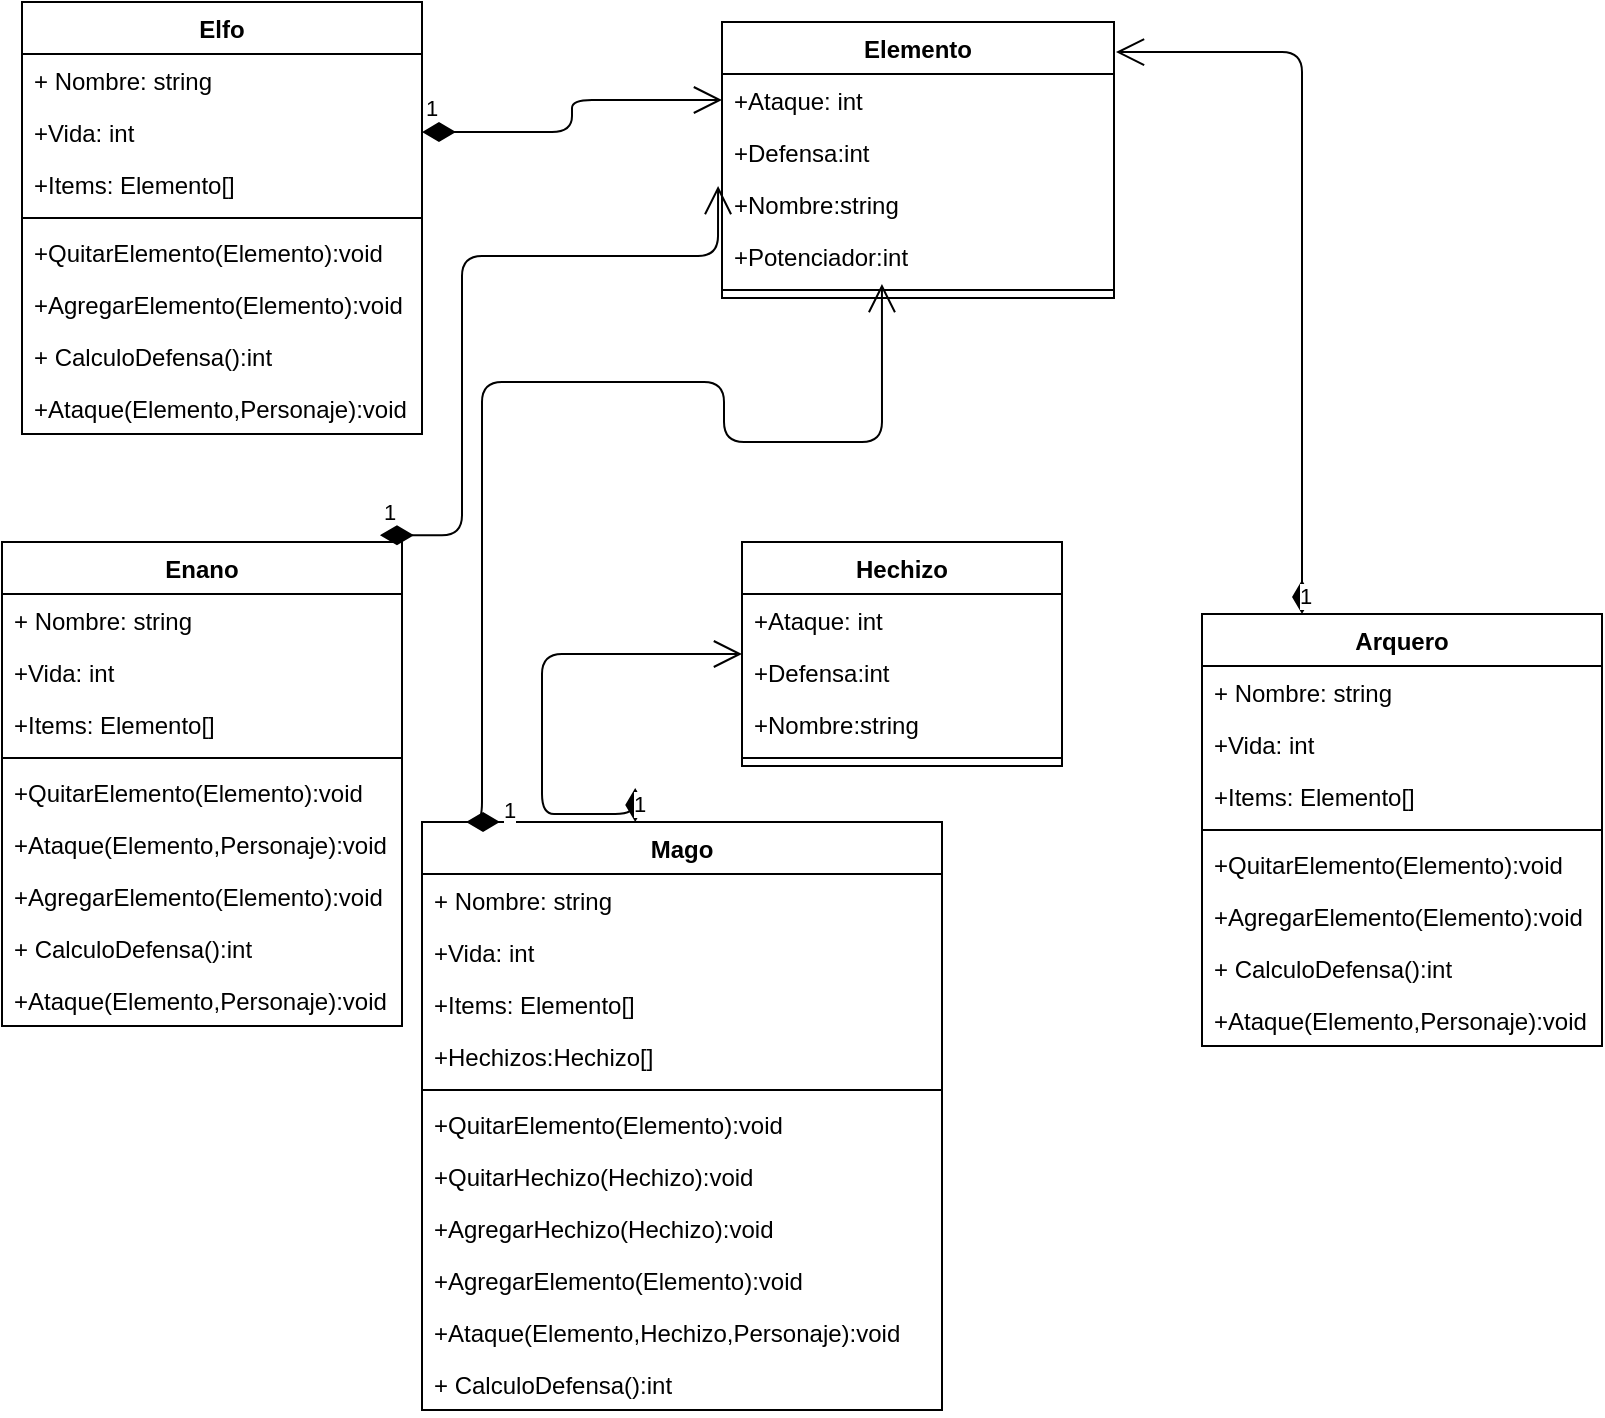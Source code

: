 <mxfile version="15.0.5" type="device"><diagram id="lo3WIzqJGKUH2gjO6xuY" name="Page-1"><mxGraphModel dx="868" dy="450" grid="1" gridSize="10" guides="1" tooltips="1" connect="1" arrows="1" fold="1" page="1" pageScale="1" pageWidth="827" pageHeight="1169" math="0" shadow="0"><root><mxCell id="0"/><mxCell id="1" parent="0"/><mxCell id="ncEQdIvGAfXgVV2OeUac-17" value="Elfo" style="swimlane;fontStyle=1;align=center;verticalAlign=top;childLayout=stackLayout;horizontal=1;startSize=26;horizontalStack=0;resizeParent=1;resizeParentMax=0;resizeLast=0;collapsible=1;marginBottom=0;" vertex="1" parent="1"><mxGeometry x="10" y="10" width="200" height="216" as="geometry"/></mxCell><mxCell id="ncEQdIvGAfXgVV2OeUac-39" value="+ Nombre: string" style="text;strokeColor=none;fillColor=none;align=left;verticalAlign=top;spacingLeft=4;spacingRight=4;overflow=hidden;rotatable=0;points=[[0,0.5],[1,0.5]];portConstraint=eastwest;" vertex="1" parent="ncEQdIvGAfXgVV2OeUac-17"><mxGeometry y="26" width="200" height="26" as="geometry"/></mxCell><mxCell id="ncEQdIvGAfXgVV2OeUac-40" value="+Vida: int" style="text;strokeColor=none;fillColor=none;align=left;verticalAlign=top;spacingLeft=4;spacingRight=4;overflow=hidden;rotatable=0;points=[[0,0.5],[1,0.5]];portConstraint=eastwest;" vertex="1" parent="ncEQdIvGAfXgVV2OeUac-17"><mxGeometry y="52" width="200" height="26" as="geometry"/></mxCell><mxCell id="ncEQdIvGAfXgVV2OeUac-42" value="+Items: Elemento[]" style="text;strokeColor=none;fillColor=none;align=left;verticalAlign=top;spacingLeft=4;spacingRight=4;overflow=hidden;rotatable=0;points=[[0,0.5],[1,0.5]];portConstraint=eastwest;" vertex="1" parent="ncEQdIvGAfXgVV2OeUac-17"><mxGeometry y="78" width="200" height="26" as="geometry"/></mxCell><mxCell id="ncEQdIvGAfXgVV2OeUac-19" value="" style="line;strokeWidth=1;fillColor=none;align=left;verticalAlign=middle;spacingTop=-1;spacingLeft=3;spacingRight=3;rotatable=0;labelPosition=right;points=[];portConstraint=eastwest;" vertex="1" parent="ncEQdIvGAfXgVV2OeUac-17"><mxGeometry y="104" width="200" height="8" as="geometry"/></mxCell><mxCell id="ncEQdIvGAfXgVV2OeUac-20" value="+QuitarElemento(Elemento):void" style="text;strokeColor=none;fillColor=none;align=left;verticalAlign=top;spacingLeft=4;spacingRight=4;overflow=hidden;rotatable=0;points=[[0,0.5],[1,0.5]];portConstraint=eastwest;" vertex="1" parent="ncEQdIvGAfXgVV2OeUac-17"><mxGeometry y="112" width="200" height="26" as="geometry"/></mxCell><mxCell id="ncEQdIvGAfXgVV2OeUac-38" value="+AgregarElemento(Elemento):void" style="text;strokeColor=none;fillColor=none;align=left;verticalAlign=top;spacingLeft=4;spacingRight=4;overflow=hidden;rotatable=0;points=[[0,0.5],[1,0.5]];portConstraint=eastwest;" vertex="1" parent="ncEQdIvGAfXgVV2OeUac-17"><mxGeometry y="138" width="200" height="26" as="geometry"/></mxCell><mxCell id="ncEQdIvGAfXgVV2OeUac-53" value="+ CalculoDefensa():int" style="text;strokeColor=none;fillColor=none;align=left;verticalAlign=top;spacingLeft=4;spacingRight=4;overflow=hidden;rotatable=0;points=[[0,0.5],[1,0.5]];portConstraint=eastwest;" vertex="1" parent="ncEQdIvGAfXgVV2OeUac-17"><mxGeometry y="164" width="200" height="26" as="geometry"/></mxCell><mxCell id="ncEQdIvGAfXgVV2OeUac-55" value="+Ataque(Elemento,Personaje):void" style="text;strokeColor=none;fillColor=none;align=left;verticalAlign=top;spacingLeft=4;spacingRight=4;overflow=hidden;rotatable=0;points=[[0,0.5],[1,0.5]];portConstraint=eastwest;" vertex="1" parent="ncEQdIvGAfXgVV2OeUac-17"><mxGeometry y="190" width="200" height="26" as="geometry"/></mxCell><mxCell id="ncEQdIvGAfXgVV2OeUac-29" value="Elemento" style="swimlane;fontStyle=1;align=center;verticalAlign=top;childLayout=stackLayout;horizontal=1;startSize=26;horizontalStack=0;resizeParent=1;resizeParentMax=0;resizeLast=0;collapsible=1;marginBottom=0;" vertex="1" parent="1"><mxGeometry x="360" y="20" width="196" height="138" as="geometry"/></mxCell><mxCell id="ncEQdIvGAfXgVV2OeUac-30" value="+Ataque: int " style="text;strokeColor=none;fillColor=none;align=left;verticalAlign=top;spacingLeft=4;spacingRight=4;overflow=hidden;rotatable=0;points=[[0,0.5],[1,0.5]];portConstraint=eastwest;" vertex="1" parent="ncEQdIvGAfXgVV2OeUac-29"><mxGeometry y="26" width="196" height="26" as="geometry"/></mxCell><mxCell id="ncEQdIvGAfXgVV2OeUac-43" value="+Defensa:int" style="text;strokeColor=none;fillColor=none;align=left;verticalAlign=top;spacingLeft=4;spacingRight=4;overflow=hidden;rotatable=0;points=[[0,0.5],[1,0.5]];portConstraint=eastwest;" vertex="1" parent="ncEQdIvGAfXgVV2OeUac-29"><mxGeometry y="52" width="196" height="26" as="geometry"/></mxCell><mxCell id="ncEQdIvGAfXgVV2OeUac-45" value="+Nombre:string" style="text;strokeColor=none;fillColor=none;align=left;verticalAlign=top;spacingLeft=4;spacingRight=4;overflow=hidden;rotatable=0;points=[[0,0.5],[1,0.5]];portConstraint=eastwest;" vertex="1" parent="ncEQdIvGAfXgVV2OeUac-29"><mxGeometry y="78" width="196" height="26" as="geometry"/></mxCell><mxCell id="ncEQdIvGAfXgVV2OeUac-96" value="+Potenciador:int" style="text;strokeColor=none;fillColor=none;align=left;verticalAlign=top;spacingLeft=4;spacingRight=4;overflow=hidden;rotatable=0;points=[[0,0.5],[1,0.5]];portConstraint=eastwest;" vertex="1" parent="ncEQdIvGAfXgVV2OeUac-29"><mxGeometry y="104" width="196" height="26" as="geometry"/></mxCell><mxCell id="ncEQdIvGAfXgVV2OeUac-31" value="" style="line;strokeWidth=1;fillColor=none;align=left;verticalAlign=middle;spacingTop=-1;spacingLeft=3;spacingRight=3;rotatable=0;labelPosition=right;points=[];portConstraint=eastwest;" vertex="1" parent="ncEQdIvGAfXgVV2OeUac-29"><mxGeometry y="130" width="196" height="8" as="geometry"/></mxCell><mxCell id="ncEQdIvGAfXgVV2OeUac-36" value="1" style="endArrow=open;html=1;endSize=12;startArrow=diamondThin;startSize=14;startFill=1;edgeStyle=orthogonalEdgeStyle;align=left;verticalAlign=bottom;entryX=0;entryY=0.5;entryDx=0;entryDy=0;exitX=1;exitY=0.5;exitDx=0;exitDy=0;" edge="1" parent="1" source="ncEQdIvGAfXgVV2OeUac-40" target="ncEQdIvGAfXgVV2OeUac-30"><mxGeometry x="-1" y="3" relative="1" as="geometry"><mxPoint x="200" y="83" as="sourcePoint"/><mxPoint x="490" y="230" as="targetPoint"/></mxGeometry></mxCell><mxCell id="ncEQdIvGAfXgVV2OeUac-46" value="Hechizo" style="swimlane;fontStyle=1;align=center;verticalAlign=top;childLayout=stackLayout;horizontal=1;startSize=26;horizontalStack=0;resizeParent=1;resizeParentMax=0;resizeLast=0;collapsible=1;marginBottom=0;" vertex="1" parent="1"><mxGeometry x="370" y="280" width="160" height="112" as="geometry"/></mxCell><mxCell id="ncEQdIvGAfXgVV2OeUac-47" value="+Ataque: int " style="text;strokeColor=none;fillColor=none;align=left;verticalAlign=top;spacingLeft=4;spacingRight=4;overflow=hidden;rotatable=0;points=[[0,0.5],[1,0.5]];portConstraint=eastwest;" vertex="1" parent="ncEQdIvGAfXgVV2OeUac-46"><mxGeometry y="26" width="160" height="26" as="geometry"/></mxCell><mxCell id="ncEQdIvGAfXgVV2OeUac-48" value="+Defensa:int" style="text;strokeColor=none;fillColor=none;align=left;verticalAlign=top;spacingLeft=4;spacingRight=4;overflow=hidden;rotatable=0;points=[[0,0.5],[1,0.5]];portConstraint=eastwest;" vertex="1" parent="ncEQdIvGAfXgVV2OeUac-46"><mxGeometry y="52" width="160" height="26" as="geometry"/></mxCell><mxCell id="ncEQdIvGAfXgVV2OeUac-49" value="+Nombre:string" style="text;strokeColor=none;fillColor=none;align=left;verticalAlign=top;spacingLeft=4;spacingRight=4;overflow=hidden;rotatable=0;points=[[0,0.5],[1,0.5]];portConstraint=eastwest;" vertex="1" parent="ncEQdIvGAfXgVV2OeUac-46"><mxGeometry y="78" width="160" height="26" as="geometry"/></mxCell><mxCell id="ncEQdIvGAfXgVV2OeUac-51" value="" style="line;strokeWidth=1;fillColor=none;align=left;verticalAlign=middle;spacingTop=-1;spacingLeft=3;spacingRight=3;rotatable=0;labelPosition=right;points=[];portConstraint=eastwest;" vertex="1" parent="ncEQdIvGAfXgVV2OeUac-46"><mxGeometry y="104" width="160" height="8" as="geometry"/></mxCell><mxCell id="ncEQdIvGAfXgVV2OeUac-57" value="Mago" style="swimlane;fontStyle=1;align=center;verticalAlign=top;childLayout=stackLayout;horizontal=1;startSize=26;horizontalStack=0;resizeParent=1;resizeParentMax=0;resizeLast=0;collapsible=1;marginBottom=0;" vertex="1" parent="1"><mxGeometry x="210" y="420" width="260" height="294" as="geometry"/></mxCell><mxCell id="ncEQdIvGAfXgVV2OeUac-58" value="+ Nombre: string" style="text;strokeColor=none;fillColor=none;align=left;verticalAlign=top;spacingLeft=4;spacingRight=4;overflow=hidden;rotatable=0;points=[[0,0.5],[1,0.5]];portConstraint=eastwest;" vertex="1" parent="ncEQdIvGAfXgVV2OeUac-57"><mxGeometry y="26" width="260" height="26" as="geometry"/></mxCell><mxCell id="ncEQdIvGAfXgVV2OeUac-59" value="+Vida: int" style="text;strokeColor=none;fillColor=none;align=left;verticalAlign=top;spacingLeft=4;spacingRight=4;overflow=hidden;rotatable=0;points=[[0,0.5],[1,0.5]];portConstraint=eastwest;" vertex="1" parent="ncEQdIvGAfXgVV2OeUac-57"><mxGeometry y="52" width="260" height="26" as="geometry"/></mxCell><mxCell id="ncEQdIvGAfXgVV2OeUac-60" value="+Items: Elemento[]" style="text;strokeColor=none;fillColor=none;align=left;verticalAlign=top;spacingLeft=4;spacingRight=4;overflow=hidden;rotatable=0;points=[[0,0.5],[1,0.5]];portConstraint=eastwest;" vertex="1" parent="ncEQdIvGAfXgVV2OeUac-57"><mxGeometry y="78" width="260" height="26" as="geometry"/></mxCell><mxCell id="ncEQdIvGAfXgVV2OeUac-90" value="+Hechizos:Hechizo[]" style="text;strokeColor=none;fillColor=none;align=left;verticalAlign=top;spacingLeft=4;spacingRight=4;overflow=hidden;rotatable=0;points=[[0,0.5],[1,0.5]];portConstraint=eastwest;" vertex="1" parent="ncEQdIvGAfXgVV2OeUac-57"><mxGeometry y="104" width="260" height="26" as="geometry"/></mxCell><mxCell id="ncEQdIvGAfXgVV2OeUac-62" value="" style="line;strokeWidth=1;fillColor=none;align=left;verticalAlign=middle;spacingTop=-1;spacingLeft=3;spacingRight=3;rotatable=0;labelPosition=right;points=[];portConstraint=eastwest;" vertex="1" parent="ncEQdIvGAfXgVV2OeUac-57"><mxGeometry y="130" width="260" height="8" as="geometry"/></mxCell><mxCell id="ncEQdIvGAfXgVV2OeUac-63" value="+QuitarElemento(Elemento):void" style="text;strokeColor=none;fillColor=none;align=left;verticalAlign=top;spacingLeft=4;spacingRight=4;overflow=hidden;rotatable=0;points=[[0,0.5],[1,0.5]];portConstraint=eastwest;" vertex="1" parent="ncEQdIvGAfXgVV2OeUac-57"><mxGeometry y="138" width="260" height="26" as="geometry"/></mxCell><mxCell id="ncEQdIvGAfXgVV2OeUac-93" value="+QuitarHechizo(Hechizo):void" style="text;strokeColor=none;fillColor=none;align=left;verticalAlign=top;spacingLeft=4;spacingRight=4;overflow=hidden;rotatable=0;points=[[0,0.5],[1,0.5]];portConstraint=eastwest;" vertex="1" parent="ncEQdIvGAfXgVV2OeUac-57"><mxGeometry y="164" width="260" height="26" as="geometry"/></mxCell><mxCell id="ncEQdIvGAfXgVV2OeUac-92" value="+AgregarHechizo(Hechizo):void" style="text;strokeColor=none;fillColor=none;align=left;verticalAlign=top;spacingLeft=4;spacingRight=4;overflow=hidden;rotatable=0;points=[[0,0.5],[1,0.5]];portConstraint=eastwest;" vertex="1" parent="ncEQdIvGAfXgVV2OeUac-57"><mxGeometry y="190" width="260" height="26" as="geometry"/></mxCell><mxCell id="ncEQdIvGAfXgVV2OeUac-64" value="+AgregarElemento(Elemento):void" style="text;strokeColor=none;fillColor=none;align=left;verticalAlign=top;spacingLeft=4;spacingRight=4;overflow=hidden;rotatable=0;points=[[0,0.5],[1,0.5]];portConstraint=eastwest;" vertex="1" parent="ncEQdIvGAfXgVV2OeUac-57"><mxGeometry y="216" width="260" height="26" as="geometry"/></mxCell><mxCell id="ncEQdIvGAfXgVV2OeUac-95" value="+Ataque(Elemento,Hechizo,Personaje):void" style="text;strokeColor=none;fillColor=none;align=left;verticalAlign=top;spacingLeft=4;spacingRight=4;overflow=hidden;rotatable=0;points=[[0,0.5],[1,0.5]];portConstraint=eastwest;" vertex="1" parent="ncEQdIvGAfXgVV2OeUac-57"><mxGeometry y="242" width="260" height="26" as="geometry"/></mxCell><mxCell id="ncEQdIvGAfXgVV2OeUac-65" value="+ CalculoDefensa():int" style="text;strokeColor=none;fillColor=none;align=left;verticalAlign=top;spacingLeft=4;spacingRight=4;overflow=hidden;rotatable=0;points=[[0,0.5],[1,0.5]];portConstraint=eastwest;" vertex="1" parent="ncEQdIvGAfXgVV2OeUac-57"><mxGeometry y="268" width="260" height="26" as="geometry"/></mxCell><mxCell id="ncEQdIvGAfXgVV2OeUac-67" value="Arquero" style="swimlane;fontStyle=1;align=center;verticalAlign=top;childLayout=stackLayout;horizontal=1;startSize=26;horizontalStack=0;resizeParent=1;resizeParentMax=0;resizeLast=0;collapsible=1;marginBottom=0;" vertex="1" parent="1"><mxGeometry x="600" y="316" width="200" height="216" as="geometry"/></mxCell><mxCell id="ncEQdIvGAfXgVV2OeUac-68" value="+ Nombre: string" style="text;strokeColor=none;fillColor=none;align=left;verticalAlign=top;spacingLeft=4;spacingRight=4;overflow=hidden;rotatable=0;points=[[0,0.5],[1,0.5]];portConstraint=eastwest;" vertex="1" parent="ncEQdIvGAfXgVV2OeUac-67"><mxGeometry y="26" width="200" height="26" as="geometry"/></mxCell><mxCell id="ncEQdIvGAfXgVV2OeUac-69" value="+Vida: int" style="text;strokeColor=none;fillColor=none;align=left;verticalAlign=top;spacingLeft=4;spacingRight=4;overflow=hidden;rotatable=0;points=[[0,0.5],[1,0.5]];portConstraint=eastwest;" vertex="1" parent="ncEQdIvGAfXgVV2OeUac-67"><mxGeometry y="52" width="200" height="26" as="geometry"/></mxCell><mxCell id="ncEQdIvGAfXgVV2OeUac-70" value="+Items: Elemento[]" style="text;strokeColor=none;fillColor=none;align=left;verticalAlign=top;spacingLeft=4;spacingRight=4;overflow=hidden;rotatable=0;points=[[0,0.5],[1,0.5]];portConstraint=eastwest;" vertex="1" parent="ncEQdIvGAfXgVV2OeUac-67"><mxGeometry y="78" width="200" height="26" as="geometry"/></mxCell><mxCell id="ncEQdIvGAfXgVV2OeUac-72" value="" style="line;strokeWidth=1;fillColor=none;align=left;verticalAlign=middle;spacingTop=-1;spacingLeft=3;spacingRight=3;rotatable=0;labelPosition=right;points=[];portConstraint=eastwest;" vertex="1" parent="ncEQdIvGAfXgVV2OeUac-67"><mxGeometry y="104" width="200" height="8" as="geometry"/></mxCell><mxCell id="ncEQdIvGAfXgVV2OeUac-73" value="+QuitarElemento(Elemento):void" style="text;strokeColor=none;fillColor=none;align=left;verticalAlign=top;spacingLeft=4;spacingRight=4;overflow=hidden;rotatable=0;points=[[0,0.5],[1,0.5]];portConstraint=eastwest;" vertex="1" parent="ncEQdIvGAfXgVV2OeUac-67"><mxGeometry y="112" width="200" height="26" as="geometry"/></mxCell><mxCell id="ncEQdIvGAfXgVV2OeUac-74" value="+AgregarElemento(Elemento):void" style="text;strokeColor=none;fillColor=none;align=left;verticalAlign=top;spacingLeft=4;spacingRight=4;overflow=hidden;rotatable=0;points=[[0,0.5],[1,0.5]];portConstraint=eastwest;" vertex="1" parent="ncEQdIvGAfXgVV2OeUac-67"><mxGeometry y="138" width="200" height="26" as="geometry"/></mxCell><mxCell id="ncEQdIvGAfXgVV2OeUac-75" value="+ CalculoDefensa():int" style="text;strokeColor=none;fillColor=none;align=left;verticalAlign=top;spacingLeft=4;spacingRight=4;overflow=hidden;rotatable=0;points=[[0,0.5],[1,0.5]];portConstraint=eastwest;" vertex="1" parent="ncEQdIvGAfXgVV2OeUac-67"><mxGeometry y="164" width="200" height="26" as="geometry"/></mxCell><mxCell id="ncEQdIvGAfXgVV2OeUac-76" value="+Ataque(Elemento,Personaje):void" style="text;strokeColor=none;fillColor=none;align=left;verticalAlign=top;spacingLeft=4;spacingRight=4;overflow=hidden;rotatable=0;points=[[0,0.5],[1,0.5]];portConstraint=eastwest;" vertex="1" parent="ncEQdIvGAfXgVV2OeUac-67"><mxGeometry y="190" width="200" height="26" as="geometry"/></mxCell><mxCell id="ncEQdIvGAfXgVV2OeUac-77" value="Enano" style="swimlane;fontStyle=1;align=center;verticalAlign=top;childLayout=stackLayout;horizontal=1;startSize=26;horizontalStack=0;resizeParent=1;resizeParentMax=0;resizeLast=0;collapsible=1;marginBottom=0;" vertex="1" parent="1"><mxGeometry y="280" width="200" height="242" as="geometry"/></mxCell><mxCell id="ncEQdIvGAfXgVV2OeUac-78" value="+ Nombre: string" style="text;strokeColor=none;fillColor=none;align=left;verticalAlign=top;spacingLeft=4;spacingRight=4;overflow=hidden;rotatable=0;points=[[0,0.5],[1,0.5]];portConstraint=eastwest;" vertex="1" parent="ncEQdIvGAfXgVV2OeUac-77"><mxGeometry y="26" width="200" height="26" as="geometry"/></mxCell><mxCell id="ncEQdIvGAfXgVV2OeUac-79" value="+Vida: int" style="text;strokeColor=none;fillColor=none;align=left;verticalAlign=top;spacingLeft=4;spacingRight=4;overflow=hidden;rotatable=0;points=[[0,0.5],[1,0.5]];portConstraint=eastwest;" vertex="1" parent="ncEQdIvGAfXgVV2OeUac-77"><mxGeometry y="52" width="200" height="26" as="geometry"/></mxCell><mxCell id="ncEQdIvGAfXgVV2OeUac-80" value="+Items: Elemento[]" style="text;strokeColor=none;fillColor=none;align=left;verticalAlign=top;spacingLeft=4;spacingRight=4;overflow=hidden;rotatable=0;points=[[0,0.5],[1,0.5]];portConstraint=eastwest;" vertex="1" parent="ncEQdIvGAfXgVV2OeUac-77"><mxGeometry y="78" width="200" height="26" as="geometry"/></mxCell><mxCell id="ncEQdIvGAfXgVV2OeUac-82" value="" style="line;strokeWidth=1;fillColor=none;align=left;verticalAlign=middle;spacingTop=-1;spacingLeft=3;spacingRight=3;rotatable=0;labelPosition=right;points=[];portConstraint=eastwest;" vertex="1" parent="ncEQdIvGAfXgVV2OeUac-77"><mxGeometry y="104" width="200" height="8" as="geometry"/></mxCell><mxCell id="ncEQdIvGAfXgVV2OeUac-83" value="+QuitarElemento(Elemento):void" style="text;strokeColor=none;fillColor=none;align=left;verticalAlign=top;spacingLeft=4;spacingRight=4;overflow=hidden;rotatable=0;points=[[0,0.5],[1,0.5]];portConstraint=eastwest;" vertex="1" parent="ncEQdIvGAfXgVV2OeUac-77"><mxGeometry y="112" width="200" height="26" as="geometry"/></mxCell><mxCell id="ncEQdIvGAfXgVV2OeUac-94" value="+Ataque(Elemento,Personaje):void" style="text;strokeColor=none;fillColor=none;align=left;verticalAlign=top;spacingLeft=4;spacingRight=4;overflow=hidden;rotatable=0;points=[[0,0.5],[1,0.5]];portConstraint=eastwest;" vertex="1" parent="ncEQdIvGAfXgVV2OeUac-77"><mxGeometry y="138" width="200" height="26" as="geometry"/></mxCell><mxCell id="ncEQdIvGAfXgVV2OeUac-84" value="+AgregarElemento(Elemento):void" style="text;strokeColor=none;fillColor=none;align=left;verticalAlign=top;spacingLeft=4;spacingRight=4;overflow=hidden;rotatable=0;points=[[0,0.5],[1,0.5]];portConstraint=eastwest;" vertex="1" parent="ncEQdIvGAfXgVV2OeUac-77"><mxGeometry y="164" width="200" height="26" as="geometry"/></mxCell><mxCell id="ncEQdIvGAfXgVV2OeUac-85" value="+ CalculoDefensa():int" style="text;strokeColor=none;fillColor=none;align=left;verticalAlign=top;spacingLeft=4;spacingRight=4;overflow=hidden;rotatable=0;points=[[0,0.5],[1,0.5]];portConstraint=eastwest;" vertex="1" parent="ncEQdIvGAfXgVV2OeUac-77"><mxGeometry y="190" width="200" height="26" as="geometry"/></mxCell><mxCell id="ncEQdIvGAfXgVV2OeUac-86" value="+Ataque(Elemento,Personaje):void" style="text;strokeColor=none;fillColor=none;align=left;verticalAlign=top;spacingLeft=4;spacingRight=4;overflow=hidden;rotatable=0;points=[[0,0.5],[1,0.5]];portConstraint=eastwest;" vertex="1" parent="ncEQdIvGAfXgVV2OeUac-77"><mxGeometry y="216" width="200" height="26" as="geometry"/></mxCell><mxCell id="ncEQdIvGAfXgVV2OeUac-87" value="1" style="endArrow=open;html=1;endSize=12;startArrow=diamondThin;startSize=14;startFill=1;edgeStyle=orthogonalEdgeStyle;align=left;verticalAlign=bottom;entryX=-0.01;entryY=0.154;entryDx=0;entryDy=0;exitX=0.945;exitY=-0.014;exitDx=0;exitDy=0;exitPerimeter=0;entryPerimeter=0;" edge="1" parent="1" source="ncEQdIvGAfXgVV2OeUac-77" target="ncEQdIvGAfXgVV2OeUac-45"><mxGeometry x="-1" y="3" relative="1" as="geometry"><mxPoint x="220" y="260" as="sourcePoint"/><mxPoint x="360" y="137" as="targetPoint"/><Array as="points"><mxPoint x="230" y="277"/><mxPoint x="230" y="137"/><mxPoint x="358" y="137"/></Array></mxGeometry></mxCell><mxCell id="ncEQdIvGAfXgVV2OeUac-88" value="1" style="endArrow=open;html=1;endSize=12;startArrow=diamondThin;startSize=14;startFill=1;edgeStyle=orthogonalEdgeStyle;align=left;verticalAlign=bottom;exitX=0.15;exitY=0;exitDx=0;exitDy=0;exitPerimeter=0;entryX=0.408;entryY=0.125;entryDx=0;entryDy=0;entryPerimeter=0;" edge="1" parent="1" source="ncEQdIvGAfXgVV2OeUac-57" target="ncEQdIvGAfXgVV2OeUac-31"><mxGeometry x="-1" y="3" relative="1" as="geometry"><mxPoint x="260" y="270" as="sourcePoint"/><mxPoint x="440" y="140" as="targetPoint"/><Array as="points"><mxPoint x="240" y="200"/><mxPoint x="361" y="200"/><mxPoint x="361" y="230"/><mxPoint x="440" y="230"/></Array></mxGeometry></mxCell><mxCell id="ncEQdIvGAfXgVV2OeUac-89" value="1" style="endArrow=open;html=1;endSize=12;startArrow=diamondThin;startSize=14;startFill=1;edgeStyle=orthogonalEdgeStyle;align=left;verticalAlign=bottom;entryX=1.005;entryY=0.109;entryDx=0;entryDy=0;entryPerimeter=0;exitX=0.25;exitY=0;exitDx=0;exitDy=0;" edge="1" parent="1" source="ncEQdIvGAfXgVV2OeUac-67" target="ncEQdIvGAfXgVV2OeUac-29"><mxGeometry x="-1" y="3" relative="1" as="geometry"><mxPoint x="480" y="280" as="sourcePoint"/><mxPoint x="553.06" y="129.998" as="targetPoint"/></mxGeometry></mxCell><mxCell id="ncEQdIvGAfXgVV2OeUac-91" value="1" style="endArrow=open;html=1;endSize=12;startArrow=diamondThin;startSize=14;startFill=1;edgeStyle=orthogonalEdgeStyle;align=left;verticalAlign=bottom;exitX=0.41;exitY=0;exitDx=0;exitDy=0;exitPerimeter=0;" edge="1" parent="1" source="ncEQdIvGAfXgVV2OeUac-57" target="ncEQdIvGAfXgVV2OeUac-46"><mxGeometry x="-1" y="3" relative="1" as="geometry"><mxPoint x="420" y="260" as="sourcePoint"/><mxPoint x="580" y="260" as="targetPoint"/><Array as="points"><mxPoint x="292" y="416"/><mxPoint x="270" y="416"/><mxPoint x="270" y="262"/></Array></mxGeometry></mxCell></root></mxGraphModel></diagram></mxfile>
